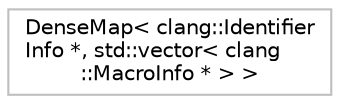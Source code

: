 digraph "Graphical Class Hierarchy"
{
 // LATEX_PDF_SIZE
  bgcolor="transparent";
  edge [fontname="Helvetica",fontsize="10",labelfontname="Helvetica",labelfontsize="10"];
  node [fontname="Helvetica",fontsize="10",shape=record];
  rankdir="LR";
  Node0 [label="DenseMap\< clang::Identifier\lInfo *, std::vector\< clang\l::MacroInfo * \> \>",height=0.2,width=0.4,color="grey75",tooltip=" "];
}
